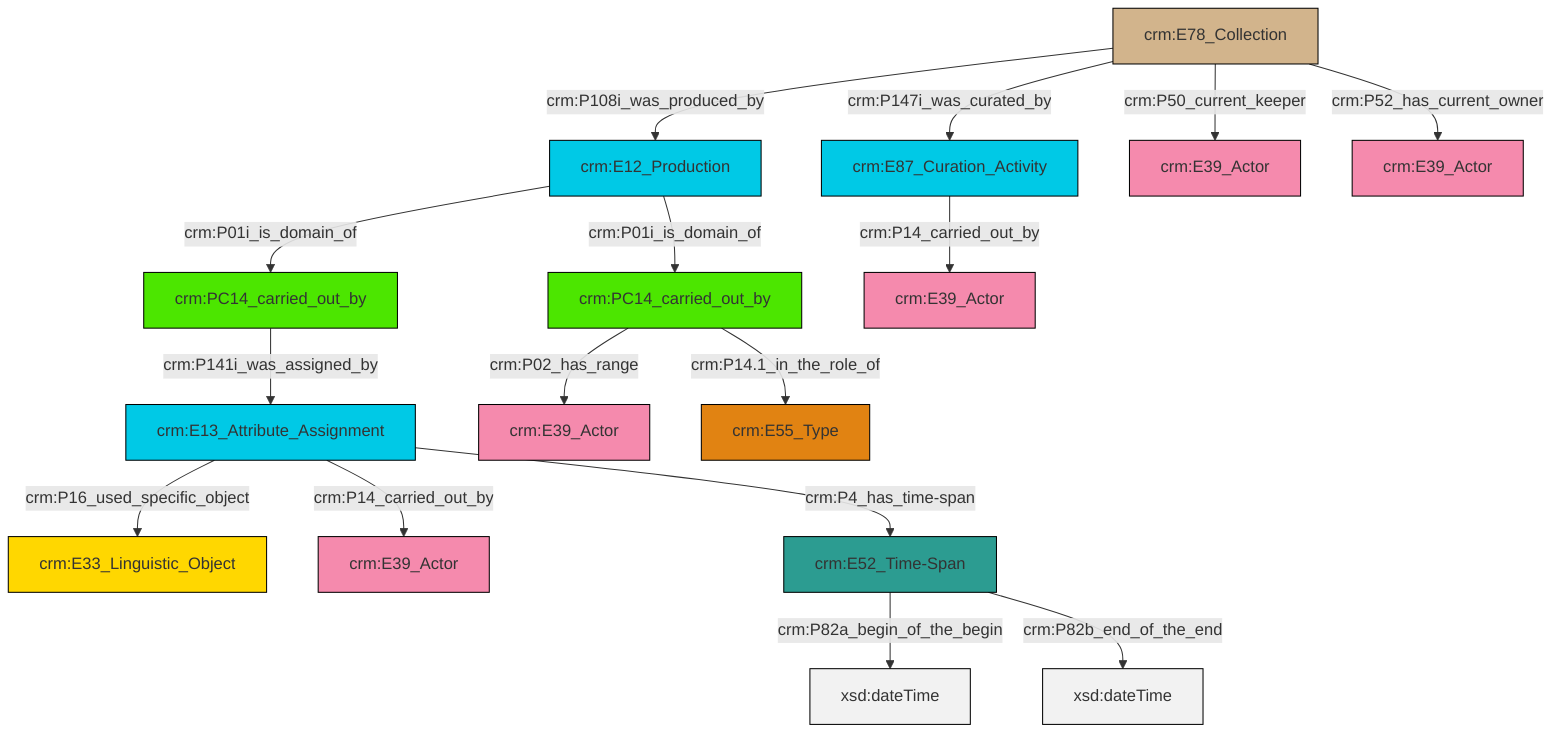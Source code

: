 graph TD
classDef Literal fill:#f2f2f2,stroke:#000000;
classDef CRM_Entity fill:#FFFFFF,stroke:#000000;
classDef Temporal_Entity fill:#00C9E6, stroke:#000000;
classDef Type fill:#E18312, stroke:#000000;
classDef Time-Span fill:#2C9C91, stroke:#000000;
classDef Appellation fill:#FFEB7F, stroke:#000000;
classDef Place fill:#008836, stroke:#000000;
classDef Persistent_Item fill:#B266B2, stroke:#000000;
classDef Conceptual_Object fill:#FFD700, stroke:#000000;
classDef Physical_Thing fill:#D2B48C, stroke:#000000;
classDef Actor fill:#f58aad, stroke:#000000;
classDef PC_Classes fill:#4ce600, stroke:#000000;
classDef Multi fill:#cccccc,stroke:#000000;

2["crm:E78_Collection"]:::Physical_Thing -->|crm:P147i_was_curated_by| 3["crm:E87_Curation_Activity"]:::Temporal_Entity
4["crm:E12_Production"]:::Temporal_Entity -->|crm:P01i_is_domain_of| 5["crm:PC14_carried_out_by"]:::PC_Classes
2["crm:E78_Collection"]:::Physical_Thing -->|crm:P50_current_keeper| 7["crm:E39_Actor"]:::Actor
4["crm:E12_Production"]:::Temporal_Entity -->|crm:P01i_is_domain_of| 0["crm:PC14_carried_out_by"]:::PC_Classes
9["crm:E13_Attribute_Assignment"]:::Temporal_Entity -->|crm:P16_used_specific_object| 11["crm:E33_Linguistic_Object"]:::Conceptual_Object
0["crm:PC14_carried_out_by"]:::PC_Classes -->|crm:P02_has_range| 18["crm:E39_Actor"]:::Actor
2["crm:E78_Collection"]:::Physical_Thing -->|crm:P108i_was_produced_by| 4["crm:E12_Production"]:::Temporal_Entity
9["crm:E13_Attribute_Assignment"]:::Temporal_Entity -->|crm:P14_carried_out_by| 16["crm:E39_Actor"]:::Actor
20["crm:E52_Time-Span"]:::Time-Span -->|crm:P82a_begin_of_the_begin| 24[xsd:dateTime]:::Literal
5["crm:PC14_carried_out_by"]:::PC_Classes -->|crm:P141i_was_assigned_by| 9["crm:E13_Attribute_Assignment"]:::Temporal_Entity
3["crm:E87_Curation_Activity"]:::Temporal_Entity -->|crm:P14_carried_out_by| 14["crm:E39_Actor"]:::Actor
9["crm:E13_Attribute_Assignment"]:::Temporal_Entity -->|crm:P4_has_time-span| 20["crm:E52_Time-Span"]:::Time-Span
2["crm:E78_Collection"]:::Physical_Thing -->|crm:P52_has_current_owner| 22["crm:E39_Actor"]:::Actor
0["crm:PC14_carried_out_by"]:::PC_Classes -->|crm:P14.1_in_the_role_of| 27["crm:E55_Type"]:::Type
20["crm:E52_Time-Span"]:::Time-Span -->|crm:P82b_end_of_the_end| 29[xsd:dateTime]:::Literal